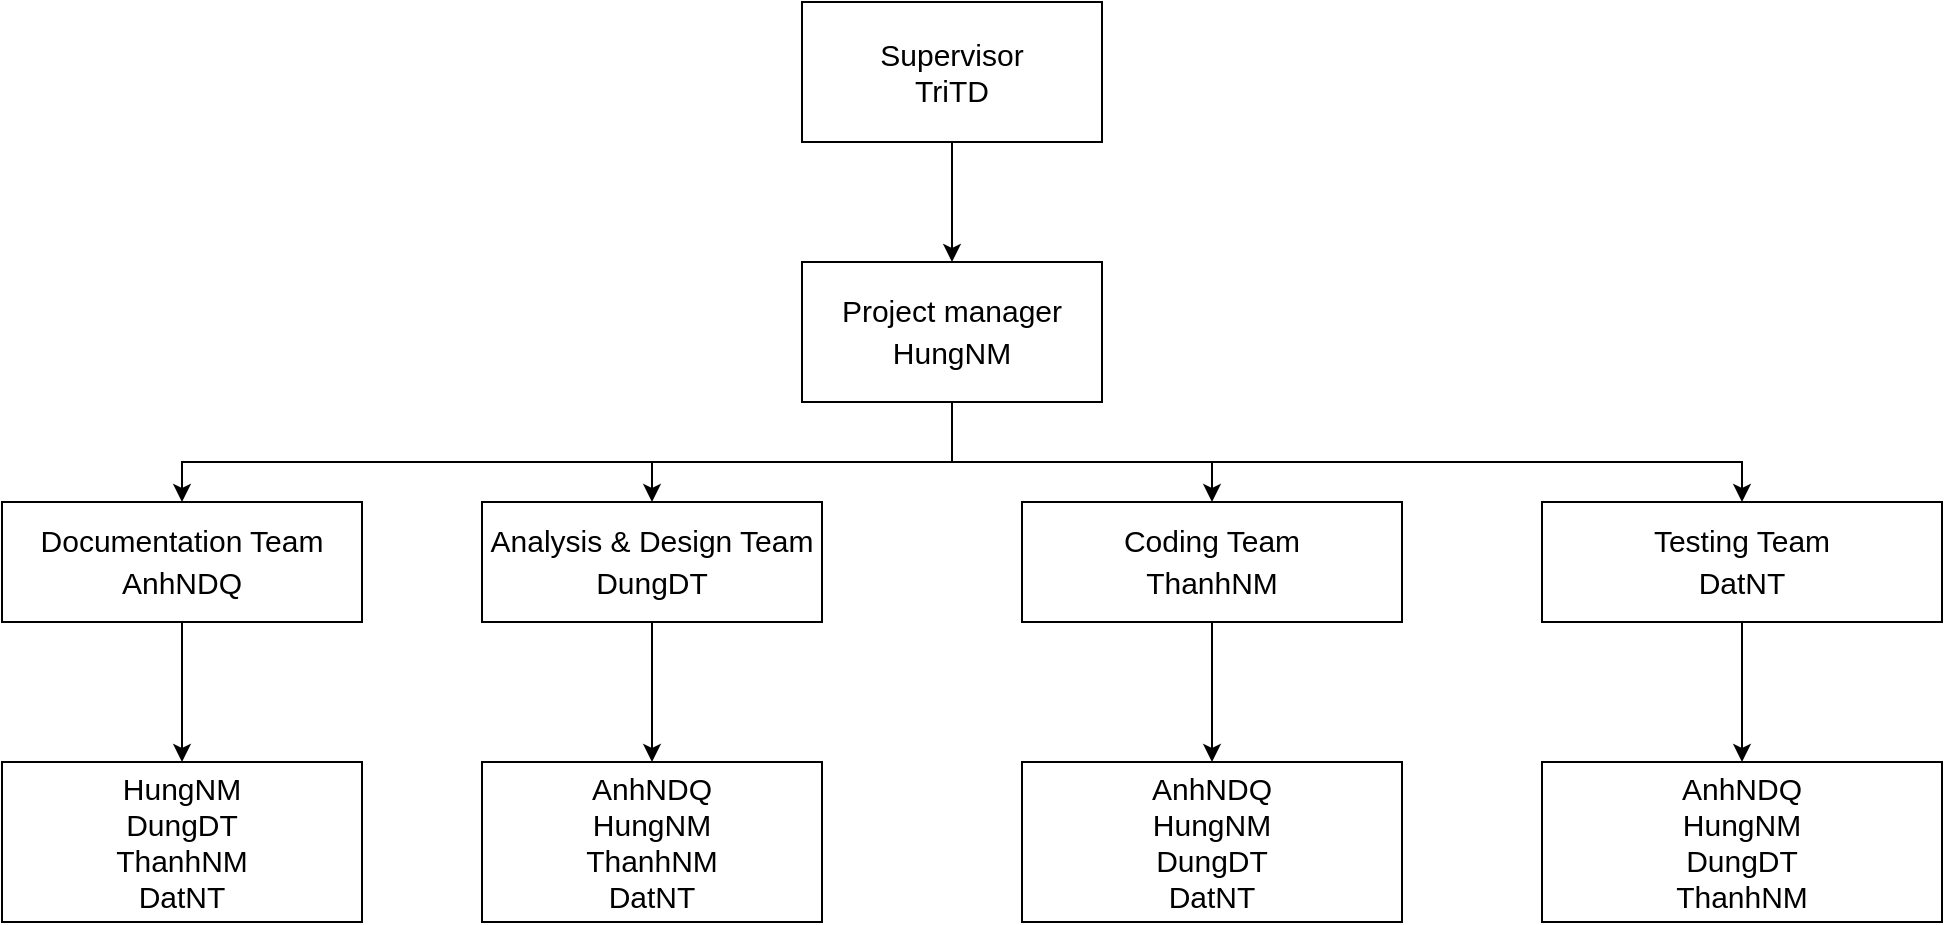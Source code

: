 <mxfile version="16.5.5" type="github"><diagram id="5dYZ9-fNTZQPkC63Pq_F" name="Page-1"><mxGraphModel dx="2092" dy="671" grid="1" gridSize="10" guides="1" tooltips="1" connect="1" arrows="1" fold="1" page="1" pageScale="1" pageWidth="850" pageHeight="1100" math="0" shadow="0"><root><mxCell id="0"/><mxCell id="1" parent="0"/><mxCell id="uj1fDiAgRm01bc7ABZ1k-2" style="edgeStyle=orthogonalEdgeStyle;rounded=0;orthogonalLoop=1;jettySize=auto;html=1;fontSize=17;" edge="1" parent="1" source="uj1fDiAgRm01bc7ABZ1k-1"><mxGeometry relative="1" as="geometry"><mxPoint x="425" y="200" as="targetPoint"/></mxGeometry></mxCell><mxCell id="uj1fDiAgRm01bc7ABZ1k-1" value="&lt;p style=&quot;line-height: 1.2 ; font-size: 15px&quot;&gt;Supervisor&lt;br&gt;TriTD&lt;br&gt;&lt;/p&gt;" style="rounded=0;whiteSpace=wrap;html=1;" vertex="1" parent="1"><mxGeometry x="350" y="70" width="150" height="70" as="geometry"/></mxCell><mxCell id="uj1fDiAgRm01bc7ABZ1k-3" value="&lt;font style=&quot;font-size: 15px&quot;&gt;Project manager&lt;br&gt;HungNM&lt;/font&gt;" style="rounded=0;whiteSpace=wrap;html=1;fontSize=17;" vertex="1" parent="1"><mxGeometry x="350" y="200" width="150" height="70" as="geometry"/></mxCell><mxCell id="uj1fDiAgRm01bc7ABZ1k-20" style="edgeStyle=orthogonalEdgeStyle;rounded=0;orthogonalLoop=1;jettySize=auto;html=1;fontSize=15;" edge="1" parent="1" source="uj1fDiAgRm01bc7ABZ1k-5"><mxGeometry relative="1" as="geometry"><mxPoint x="40" y="450" as="targetPoint"/></mxGeometry></mxCell><mxCell id="uj1fDiAgRm01bc7ABZ1k-5" value="&lt;font style=&quot;font-size: 15px&quot;&gt;Documentation Team&lt;br&gt;AnhNDQ&lt;/font&gt;" style="rounded=0;whiteSpace=wrap;html=1;fontSize=17;" vertex="1" parent="1"><mxGeometry x="-50" y="320" width="180" height="60" as="geometry"/></mxCell><mxCell id="uj1fDiAgRm01bc7ABZ1k-22" style="edgeStyle=orthogonalEdgeStyle;rounded=0;orthogonalLoop=1;jettySize=auto;html=1;fontSize=15;" edge="1" parent="1" source="uj1fDiAgRm01bc7ABZ1k-6"><mxGeometry relative="1" as="geometry"><mxPoint x="275" y="450" as="targetPoint"/></mxGeometry></mxCell><mxCell id="uj1fDiAgRm01bc7ABZ1k-6" value="&lt;font style=&quot;font-size: 15px&quot;&gt;Analysis &amp;amp; Design Team&lt;br&gt;DungDT&lt;/font&gt;" style="rounded=0;whiteSpace=wrap;html=1;fontSize=17;" vertex="1" parent="1"><mxGeometry x="190" y="320" width="170" height="60" as="geometry"/></mxCell><mxCell id="uj1fDiAgRm01bc7ABZ1k-24" style="edgeStyle=orthogonalEdgeStyle;rounded=0;orthogonalLoop=1;jettySize=auto;html=1;fontSize=15;" edge="1" parent="1" source="uj1fDiAgRm01bc7ABZ1k-7"><mxGeometry relative="1" as="geometry"><mxPoint x="555" y="450" as="targetPoint"/></mxGeometry></mxCell><mxCell id="uj1fDiAgRm01bc7ABZ1k-7" value="&lt;font style=&quot;font-size: 15px&quot;&gt;Coding Team&lt;br&gt;ThanhNM&lt;/font&gt;" style="rounded=0;whiteSpace=wrap;html=1;fontSize=17;" vertex="1" parent="1"><mxGeometry x="460" y="320" width="190" height="60" as="geometry"/></mxCell><mxCell id="uj1fDiAgRm01bc7ABZ1k-26" style="edgeStyle=orthogonalEdgeStyle;rounded=0;orthogonalLoop=1;jettySize=auto;html=1;fontSize=15;" edge="1" parent="1" source="uj1fDiAgRm01bc7ABZ1k-8"><mxGeometry relative="1" as="geometry"><mxPoint x="820" y="450" as="targetPoint"/></mxGeometry></mxCell><mxCell id="uj1fDiAgRm01bc7ABZ1k-8" value="&lt;font style=&quot;font-size: 15px&quot;&gt;Testing Team&lt;br&gt;DatNT&lt;/font&gt;" style="rounded=0;whiteSpace=wrap;html=1;fontSize=17;" vertex="1" parent="1"><mxGeometry x="720" y="320" width="200" height="60" as="geometry"/></mxCell><mxCell id="uj1fDiAgRm01bc7ABZ1k-14" value="" style="endArrow=classic;html=1;rounded=0;fontSize=17;entryX=0.5;entryY=0;entryDx=0;entryDy=0;exitX=0.5;exitY=1;exitDx=0;exitDy=0;" edge="1" parent="1" source="uj1fDiAgRm01bc7ABZ1k-3" target="uj1fDiAgRm01bc7ABZ1k-7"><mxGeometry width="50" height="50" relative="1" as="geometry"><mxPoint x="440" y="290" as="sourcePoint"/><mxPoint x="350" y="360" as="targetPoint"/><Array as="points"><mxPoint x="425" y="300"/><mxPoint x="570" y="300"/><mxPoint x="555" y="300"/></Array></mxGeometry></mxCell><mxCell id="uj1fDiAgRm01bc7ABZ1k-17" value="" style="endArrow=classic;html=1;rounded=0;fontSize=17;exitX=0.5;exitY=1;exitDx=0;exitDy=0;entryX=0.5;entryY=0;entryDx=0;entryDy=0;" edge="1" parent="1" source="uj1fDiAgRm01bc7ABZ1k-3" target="uj1fDiAgRm01bc7ABZ1k-6"><mxGeometry width="50" height="50" relative="1" as="geometry"><mxPoint x="330" y="320" as="sourcePoint"/><mxPoint x="420" y="330" as="targetPoint"/><Array as="points"><mxPoint x="425" y="300"/><mxPoint x="275" y="300"/></Array></mxGeometry></mxCell><mxCell id="uj1fDiAgRm01bc7ABZ1k-18" value="" style="endArrow=classic;html=1;rounded=0;fontSize=17;entryX=0.5;entryY=0;entryDx=0;entryDy=0;" edge="1" parent="1" target="uj1fDiAgRm01bc7ABZ1k-8"><mxGeometry width="50" height="50" relative="1" as="geometry"><mxPoint x="570" y="300" as="sourcePoint"/><mxPoint x="750" y="250" as="targetPoint"/><Array as="points"><mxPoint x="820" y="300"/></Array></mxGeometry></mxCell><mxCell id="uj1fDiAgRm01bc7ABZ1k-19" value="" style="endArrow=classic;html=1;rounded=0;fontSize=17;entryX=0.5;entryY=0;entryDx=0;entryDy=0;" edge="1" parent="1" target="uj1fDiAgRm01bc7ABZ1k-5"><mxGeometry width="50" height="50" relative="1" as="geometry"><mxPoint x="320" y="300" as="sourcePoint"/><mxPoint x="190" y="270" as="targetPoint"/><Array as="points"><mxPoint x="100" y="300"/><mxPoint x="40" y="300"/></Array></mxGeometry></mxCell><mxCell id="uj1fDiAgRm01bc7ABZ1k-21" value="HungNM&lt;br&gt;DungDT&lt;br&gt;ThanhNM&lt;br&gt;DatNT" style="rounded=0;whiteSpace=wrap;html=1;fontSize=15;" vertex="1" parent="1"><mxGeometry x="-50" y="450" width="180" height="80" as="geometry"/></mxCell><mxCell id="uj1fDiAgRm01bc7ABZ1k-23" value="AnhNDQ&lt;br&gt;HungNM&lt;br&gt;ThanhNM&lt;br&gt;DatNT" style="rounded=0;whiteSpace=wrap;html=1;fontSize=15;" vertex="1" parent="1"><mxGeometry x="190" y="450" width="170" height="80" as="geometry"/></mxCell><mxCell id="uj1fDiAgRm01bc7ABZ1k-25" value="AnhNDQ&lt;br&gt;HungNM&lt;br&gt;DungDT&lt;br&gt;DatNT" style="rounded=0;whiteSpace=wrap;html=1;fontSize=15;" vertex="1" parent="1"><mxGeometry x="460" y="450" width="190" height="80" as="geometry"/></mxCell><mxCell id="uj1fDiAgRm01bc7ABZ1k-27" value="AnhNDQ&lt;br&gt;HungNM&lt;br&gt;DungDT&lt;br&gt;ThanhNM" style="rounded=0;whiteSpace=wrap;html=1;fontSize=15;" vertex="1" parent="1"><mxGeometry x="720" y="450" width="200" height="80" as="geometry"/></mxCell></root></mxGraphModel></diagram></mxfile>